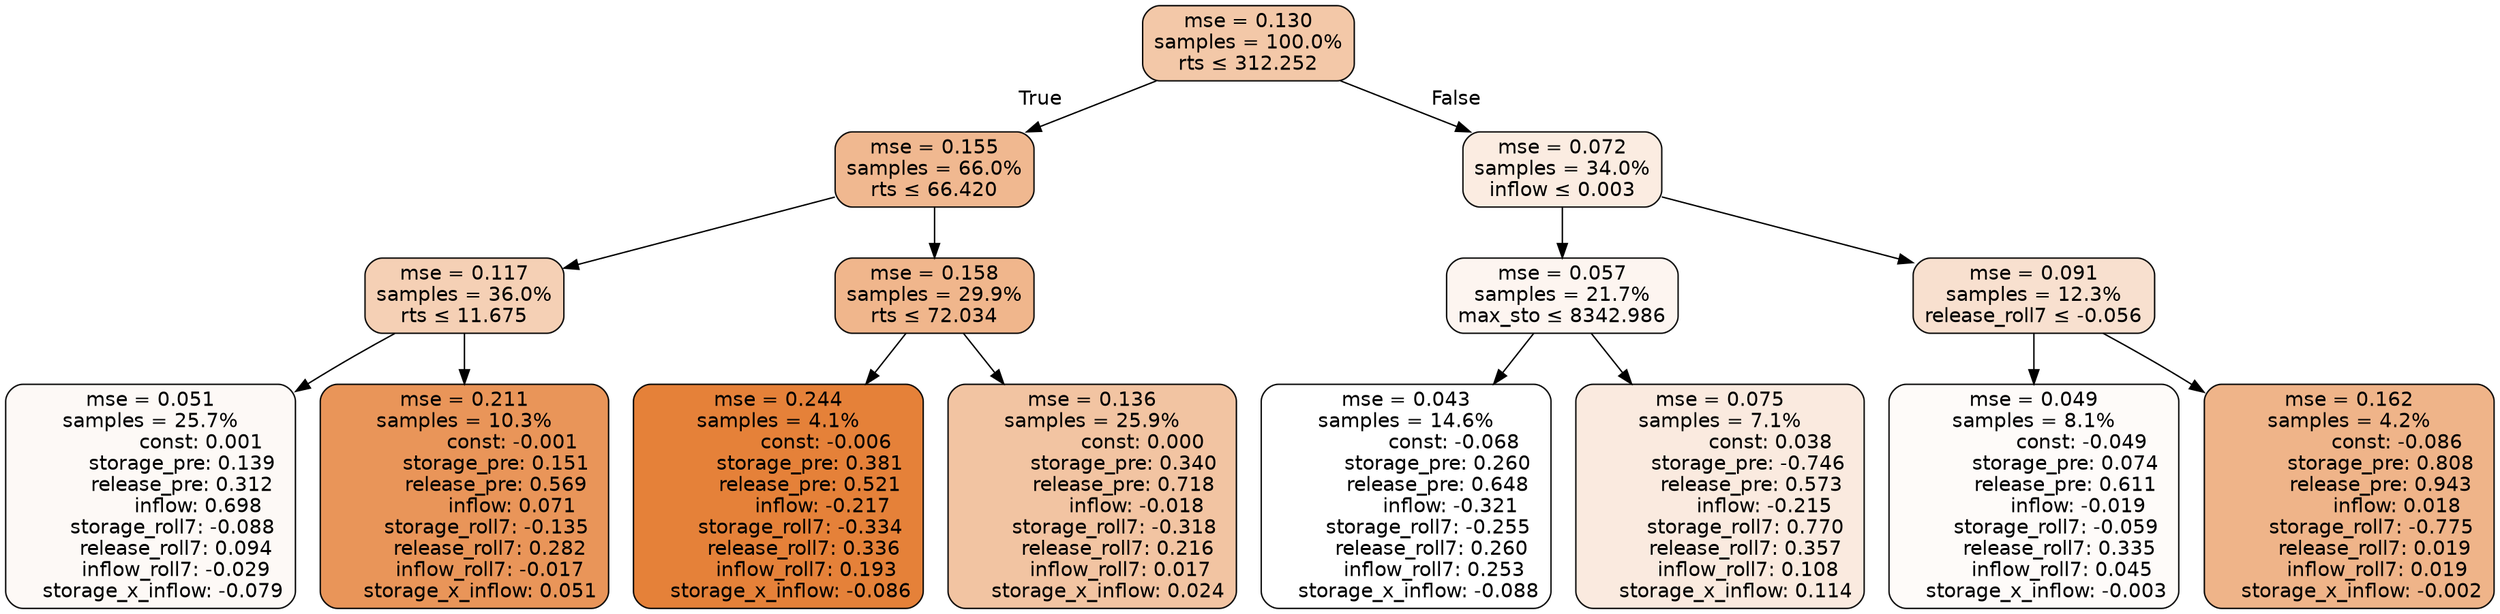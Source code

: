 digraph tree {
bgcolor="transparent"
node [shape=rectangle, style="filled, rounded", color="black", fontname=helvetica] ;
edge [fontname=helvetica] ;
	"0" [label="mse = 0.130
samples = 100.0%
rts &le; 312.252", fillcolor="#f3c8a8"]
	"1" [label="mse = 0.155
samples = 66.0%
rts &le; 66.420", fillcolor="#f0b890"]
	"2" [label="mse = 0.117
samples = 36.0%
rts &le; 11.675", fillcolor="#f5d0b5"]
	"3" [label="mse = 0.051
samples = 25.7%
                const: 0.001
          storage_pre: 0.139
          release_pre: 0.312
               inflow: 0.698
       storage_roll7: -0.088
        release_roll7: 0.094
        inflow_roll7: -0.029
    storage_x_inflow: -0.079", fillcolor="#fdf9f6"]
	"4" [label="mse = 0.211
samples = 10.3%
               const: -0.001
          storage_pre: 0.151
          release_pre: 0.569
               inflow: 0.071
       storage_roll7: -0.135
        release_roll7: 0.282
        inflow_roll7: -0.017
     storage_x_inflow: 0.051", fillcolor="#e99559"]
	"5" [label="mse = 0.158
samples = 29.9%
rts &le; 72.034", fillcolor="#f0b68c"]
	"6" [label="mse = 0.244
samples = 4.1%
               const: -0.006
          storage_pre: 0.381
          release_pre: 0.521
              inflow: -0.217
       storage_roll7: -0.334
        release_roll7: 0.336
         inflow_roll7: 0.193
    storage_x_inflow: -0.086", fillcolor="#e58139"]
	"7" [label="mse = 0.136
samples = 25.9%
                const: 0.000
          storage_pre: 0.340
          release_pre: 0.718
              inflow: -0.018
       storage_roll7: -0.318
        release_roll7: 0.216
         inflow_roll7: 0.017
     storage_x_inflow: 0.024", fillcolor="#f2c4a2"]
	"8" [label="mse = 0.072
samples = 34.0%
inflow &le; 0.003", fillcolor="#fbece1"]
	"9" [label="mse = 0.057
samples = 21.7%
max_sto &le; 8342.986", fillcolor="#fdf5f0"]
	"10" [label="mse = 0.043
samples = 14.6%
               const: -0.068
          storage_pre: 0.260
          release_pre: 0.648
              inflow: -0.321
       storage_roll7: -0.255
        release_roll7: 0.260
         inflow_roll7: 0.253
    storage_x_inflow: -0.088", fillcolor="#ffffff"]
	"11" [label="mse = 0.075
samples = 7.1%
                const: 0.038
         storage_pre: -0.746
          release_pre: 0.573
              inflow: -0.215
        storage_roll7: 0.770
        release_roll7: 0.357
         inflow_roll7: 0.108
     storage_x_inflow: 0.114", fillcolor="#faeadf"]
	"12" [label="mse = 0.091
samples = 12.3%
release_roll7 &le; -0.056", fillcolor="#f8e0cf"]
	"13" [label="mse = 0.049
samples = 8.1%
               const: -0.049
          storage_pre: 0.074
          release_pre: 0.611
              inflow: -0.019
       storage_roll7: -0.059
        release_roll7: 0.335
         inflow_roll7: 0.045
    storage_x_inflow: -0.003", fillcolor="#fefbf9"]
	"14" [label="mse = 0.162
samples = 4.2%
               const: -0.086
          storage_pre: 0.808
          release_pre: 0.943
               inflow: 0.018
       storage_roll7: -0.775
        release_roll7: 0.019
         inflow_roll7: 0.019
    storage_x_inflow: -0.002", fillcolor="#efb489"]

	"0" -> "1" [labeldistance=2.5, labelangle=45, headlabel="True"]
	"1" -> "2"
	"2" -> "3"
	"2" -> "4"
	"1" -> "5"
	"5" -> "6"
	"5" -> "7"
	"0" -> "8" [labeldistance=2.5, labelangle=-45, headlabel="False"]
	"8" -> "9"
	"9" -> "10"
	"9" -> "11"
	"8" -> "12"
	"12" -> "13"
	"12" -> "14"
}